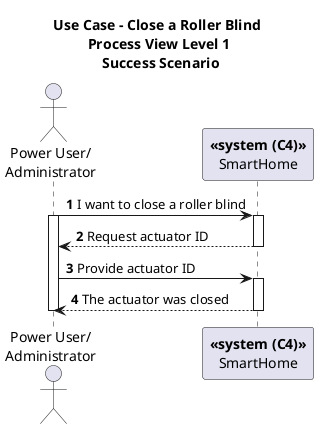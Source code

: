 @startuml

title Use Case - Close a Roller Blind \nProcess View Level 1\n Success Scenario
autonumber

actor "Power User/\nAdministrator" as A
participant "**<<system (C4)>>**\nSmartHome" as AH


A -> AH : I want to close a roller blind
activate A
activate AH
AH --> A : Request actuator ID
deactivate AH
A -> AH : Provide actuator ID
activate AH
AH --> A : The actuator was closed
deactivate AH
deactivate A

@enduml